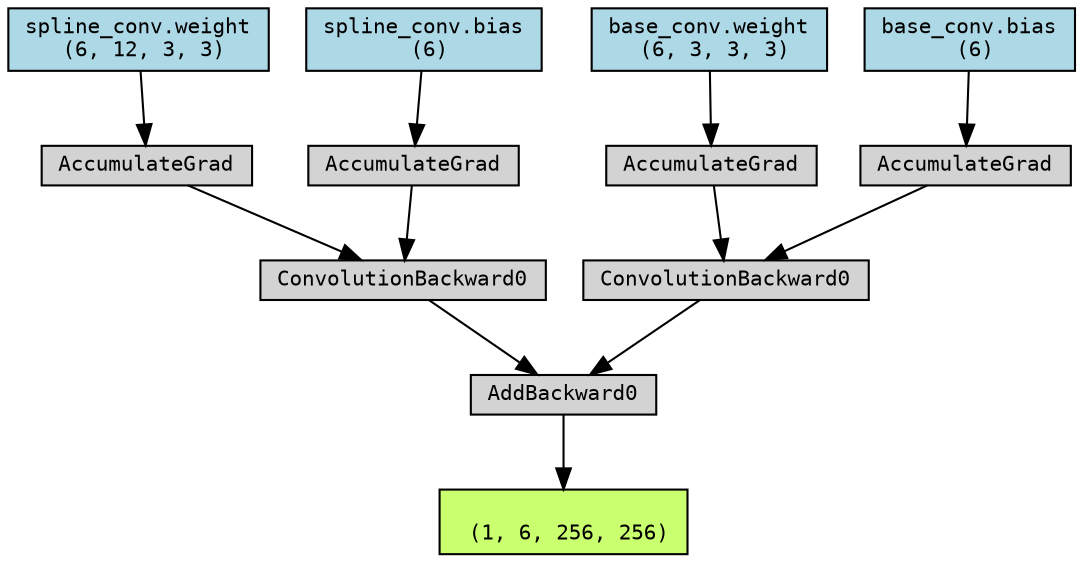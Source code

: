 digraph {
	graph [size="12,12"]
	node [align=left fontname=monospace fontsize=10 height=0.2 ranksep=0.1 shape=box style=filled]
	139970546021456 [label="
 (1, 6, 256, 256)" fillcolor=darkolivegreen1]
	139970545994720 [label=AddBackward0]
	139970545994816 -> 139970545994720
	139970545994816 [label=ConvolutionBackward0]
	139970545994480 -> 139970545994816
	139970548728592 [label="spline_conv.weight
 (6, 12, 3, 3)" fillcolor=lightblue]
	139970548728592 -> 139970545994480
	139970545994480 [label=AccumulateGrad]
	139970545994576 -> 139970545994816
	139970548728672 [label="spline_conv.bias
 (6)" fillcolor=lightblue]
	139970548728672 -> 139970545994576
	139970545994576 [label=AccumulateGrad]
	139970545994768 -> 139970545994720
	139970545994768 [label=ConvolutionBackward0]
	139970545994912 -> 139970545994768
	139970548728912 [label="base_conv.weight
 (6, 3, 3, 3)" fillcolor=lightblue]
	139970548728912 -> 139970545994912
	139970545994912 [label=AccumulateGrad]
	139970545994864 -> 139970545994768
	139970548728992 [label="base_conv.bias
 (6)" fillcolor=lightblue]
	139970548728992 -> 139970545994864
	139970545994864 [label=AccumulateGrad]
	139970545994720 -> 139970546021456
}

